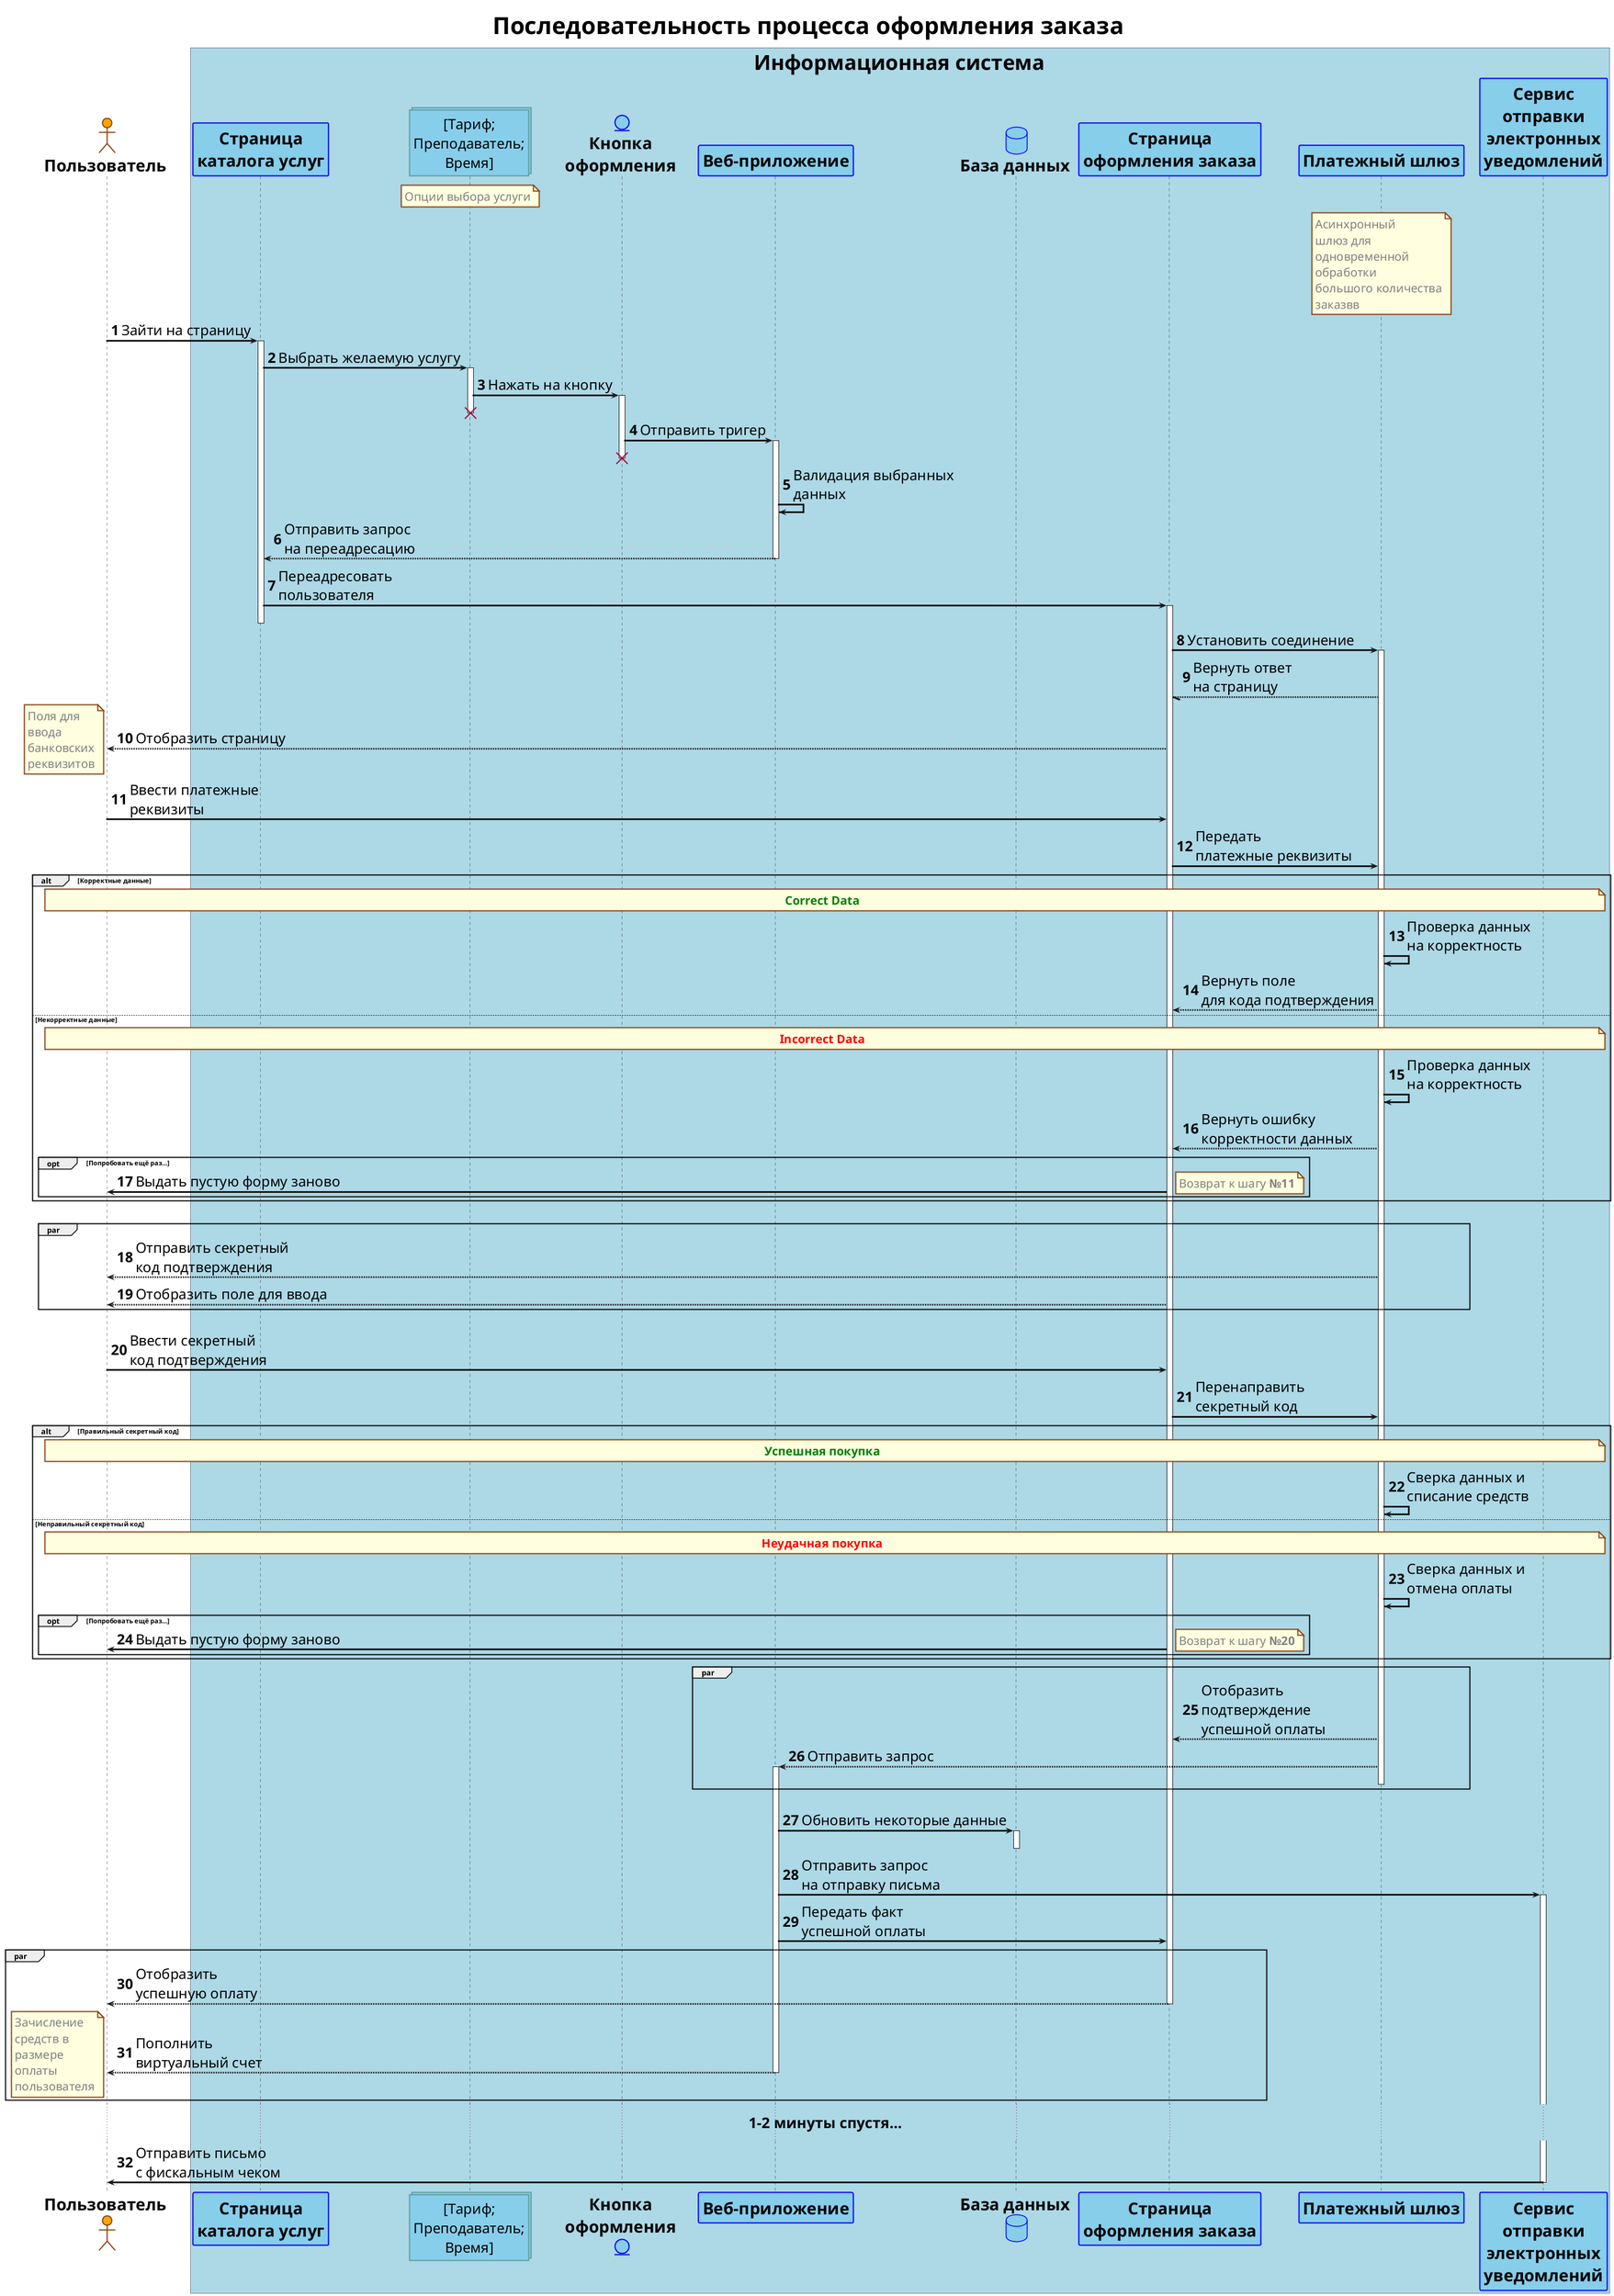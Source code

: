 @startuml purchase_order
title "Последовательность процесса оформления заказа"
autonumber

skinparam title {
    FontSize 40
}

skinparam arrow {
    FontSize 24
    Thickness 3
}

skinparam actor {
    FontSize 28
    FontStyle bold
    BackgroundColor Orange
    BorderColor SaddleBrown
    BorderThickness 2
}

skinparam participant {
    FontSize 28
    FontStyle bold
    BackgroundColor SkyBlue
    BorderColor Blue
    BorderThickness 2
}

skinparam database {
    FontSize 28
    FontStyle bold
    BackgroundColor SkyBlue
    BorderColor Blue
    BorderThickness 2
}

skinparam entity {
    FontSize 28
    FontStyle bold
    BackgroundColor SkyBlue
    BorderColor Blue
    BorderThickness 2
}
skinparam collections {
    FontSize 24
    BackgroundColor SkyBlue
    BorderColor CadetBlue
    BorderThickness 2
}

skinparam note {
    FontSize 20
    FontColor Grey
    BackgroundColor LightYellow
    BorderColor SaddleBrown
    BorderThickness 2
}


actor "Пользователь" as User
box <size:35>Информационная система</size> #LightBlue

participant "Страница\nкаталога услуг" as CatalogPage

collections "[Тариф;\nПреподаватель;\nВремя]" as ChoiceCollection
note over ChoiceCollection: Опции выбора услуги
entity "Кнопка\nоформления" as CheckoutButton
participant "Веб-приложение" as WebApp
database "База данных" as DB
participant "Страница\nоформления заказа" as CheckoutPage
participant "Платежный шлюз" as PaymentGateway
note over PaymentGateway: Асинхронный\nшлюз для\nодновременной\nобработки\nбольшого количества\nзаказвв
participant "Сервис\nотправки\nэлектронных\nуведомлений" as EmailService
end box


User -> CatalogPage++: Зайти на страницу
CatalogPage -> ChoiceCollection++: Выбрать желаемую услугу
ChoiceCollection -> CheckoutButton++: Нажать на кнопку
destroy ChoiceCollection
CheckoutButton -> WebApp++: Отправить тригер
destroy CheckoutButton
WebApp -> WebApp: Валидация выбранных\nданных
WebApp --> CatalogPage: Отправить запрос\nна переадресацию
deactivate WebApp

CatalogPage -> CheckoutPage++: Переадресовать\nпользователя
deactivate CatalogPage
CheckoutPage -> PaymentGateway++: Установить соединение
PaymentGateway --// CheckoutPage: Вернуть ответ\nна страницу
CheckoutPage --> User: Отобразить страницу
note left: Поля для\nввода\nбанковских\nреквизитов

User -> CheckoutPage: Ввести платежные\nреквизиты
CheckoutPage -> PaymentGateway: Передать\nплатежные реквизиты

alt Корректные данные
note across: <font color=green>**Correct Data**</font>
PaymentGateway -> PaymentGateway: Проверка данных\nна корректность
PaymentGateway --> CheckoutPage: Вернуть поле\nдля кода подтверждения
else Некорректные данные
note across: <font color=red>**Incorrect Data**</font>
PaymentGateway -> PaymentGateway: Проверка данных\nна корректность
PaymentGateway --> CheckoutPage: Вернуть ошибку\nкорректности данных
opt Попробовать ещё раз...
CheckoutPage -> User: Выдать пустую форму заново
note right: Возврат к шагу **№11**
end
end
|||
par
PaymentGateway --> User: Отправить секретный\nкод подтверждения
CheckoutPage --> User: Отобразить поле для ввода
end
|||
User -> CheckoutPage: Ввести секретный\nкод подтверждения
CheckoutPage -> PaymentGateway: Перенаправить\nсекретный код

alt Правильный секретный код
note across: <font color=green>**Успешная покупка**</font>
PaymentGateway -> PaymentGateway: Сверка данных и\nсписание средств
else Неправильный секретный код
note across: <font color=red>**Неудачная покупка**</font>
PaymentGateway -> PaymentGateway: Сверка данных и\nотмена оплаты
opt Попробовать ещё раз...
CheckoutPage -> User: Выдать пустую форму заново
note right: Возврат к шагу **№20**
end
end

par
PaymentGateway --> CheckoutPage: Отобразить\nподтверждение\nуспешной оплаты
PaymentGateway --> WebApp++: Отправить запрос
deactivate PaymentGateway
end
|||
WebApp -> DB++: Обновить некоторые данные
deactivate DB
WebApp -> EmailService++: Отправить запрос\nна отправку письма
WebApp -> CheckoutPage: Передать факт\nуспешной оплаты
par
CheckoutPage --> User: Отобразить\nуспешную оплату
deactivate CheckoutPage
WebApp --> User: Пополнить\nвиртуальный счет
note left: Зачисление\nсредств в\nразмере\nоплаты\nпользователя
deactivate WebApp
end

... <size:25>**1-2 минуты спустя...**</size> ...
EmailService -> User: Отправить письмо\nс фискальным чеком
deactivate EmailService


@enduml